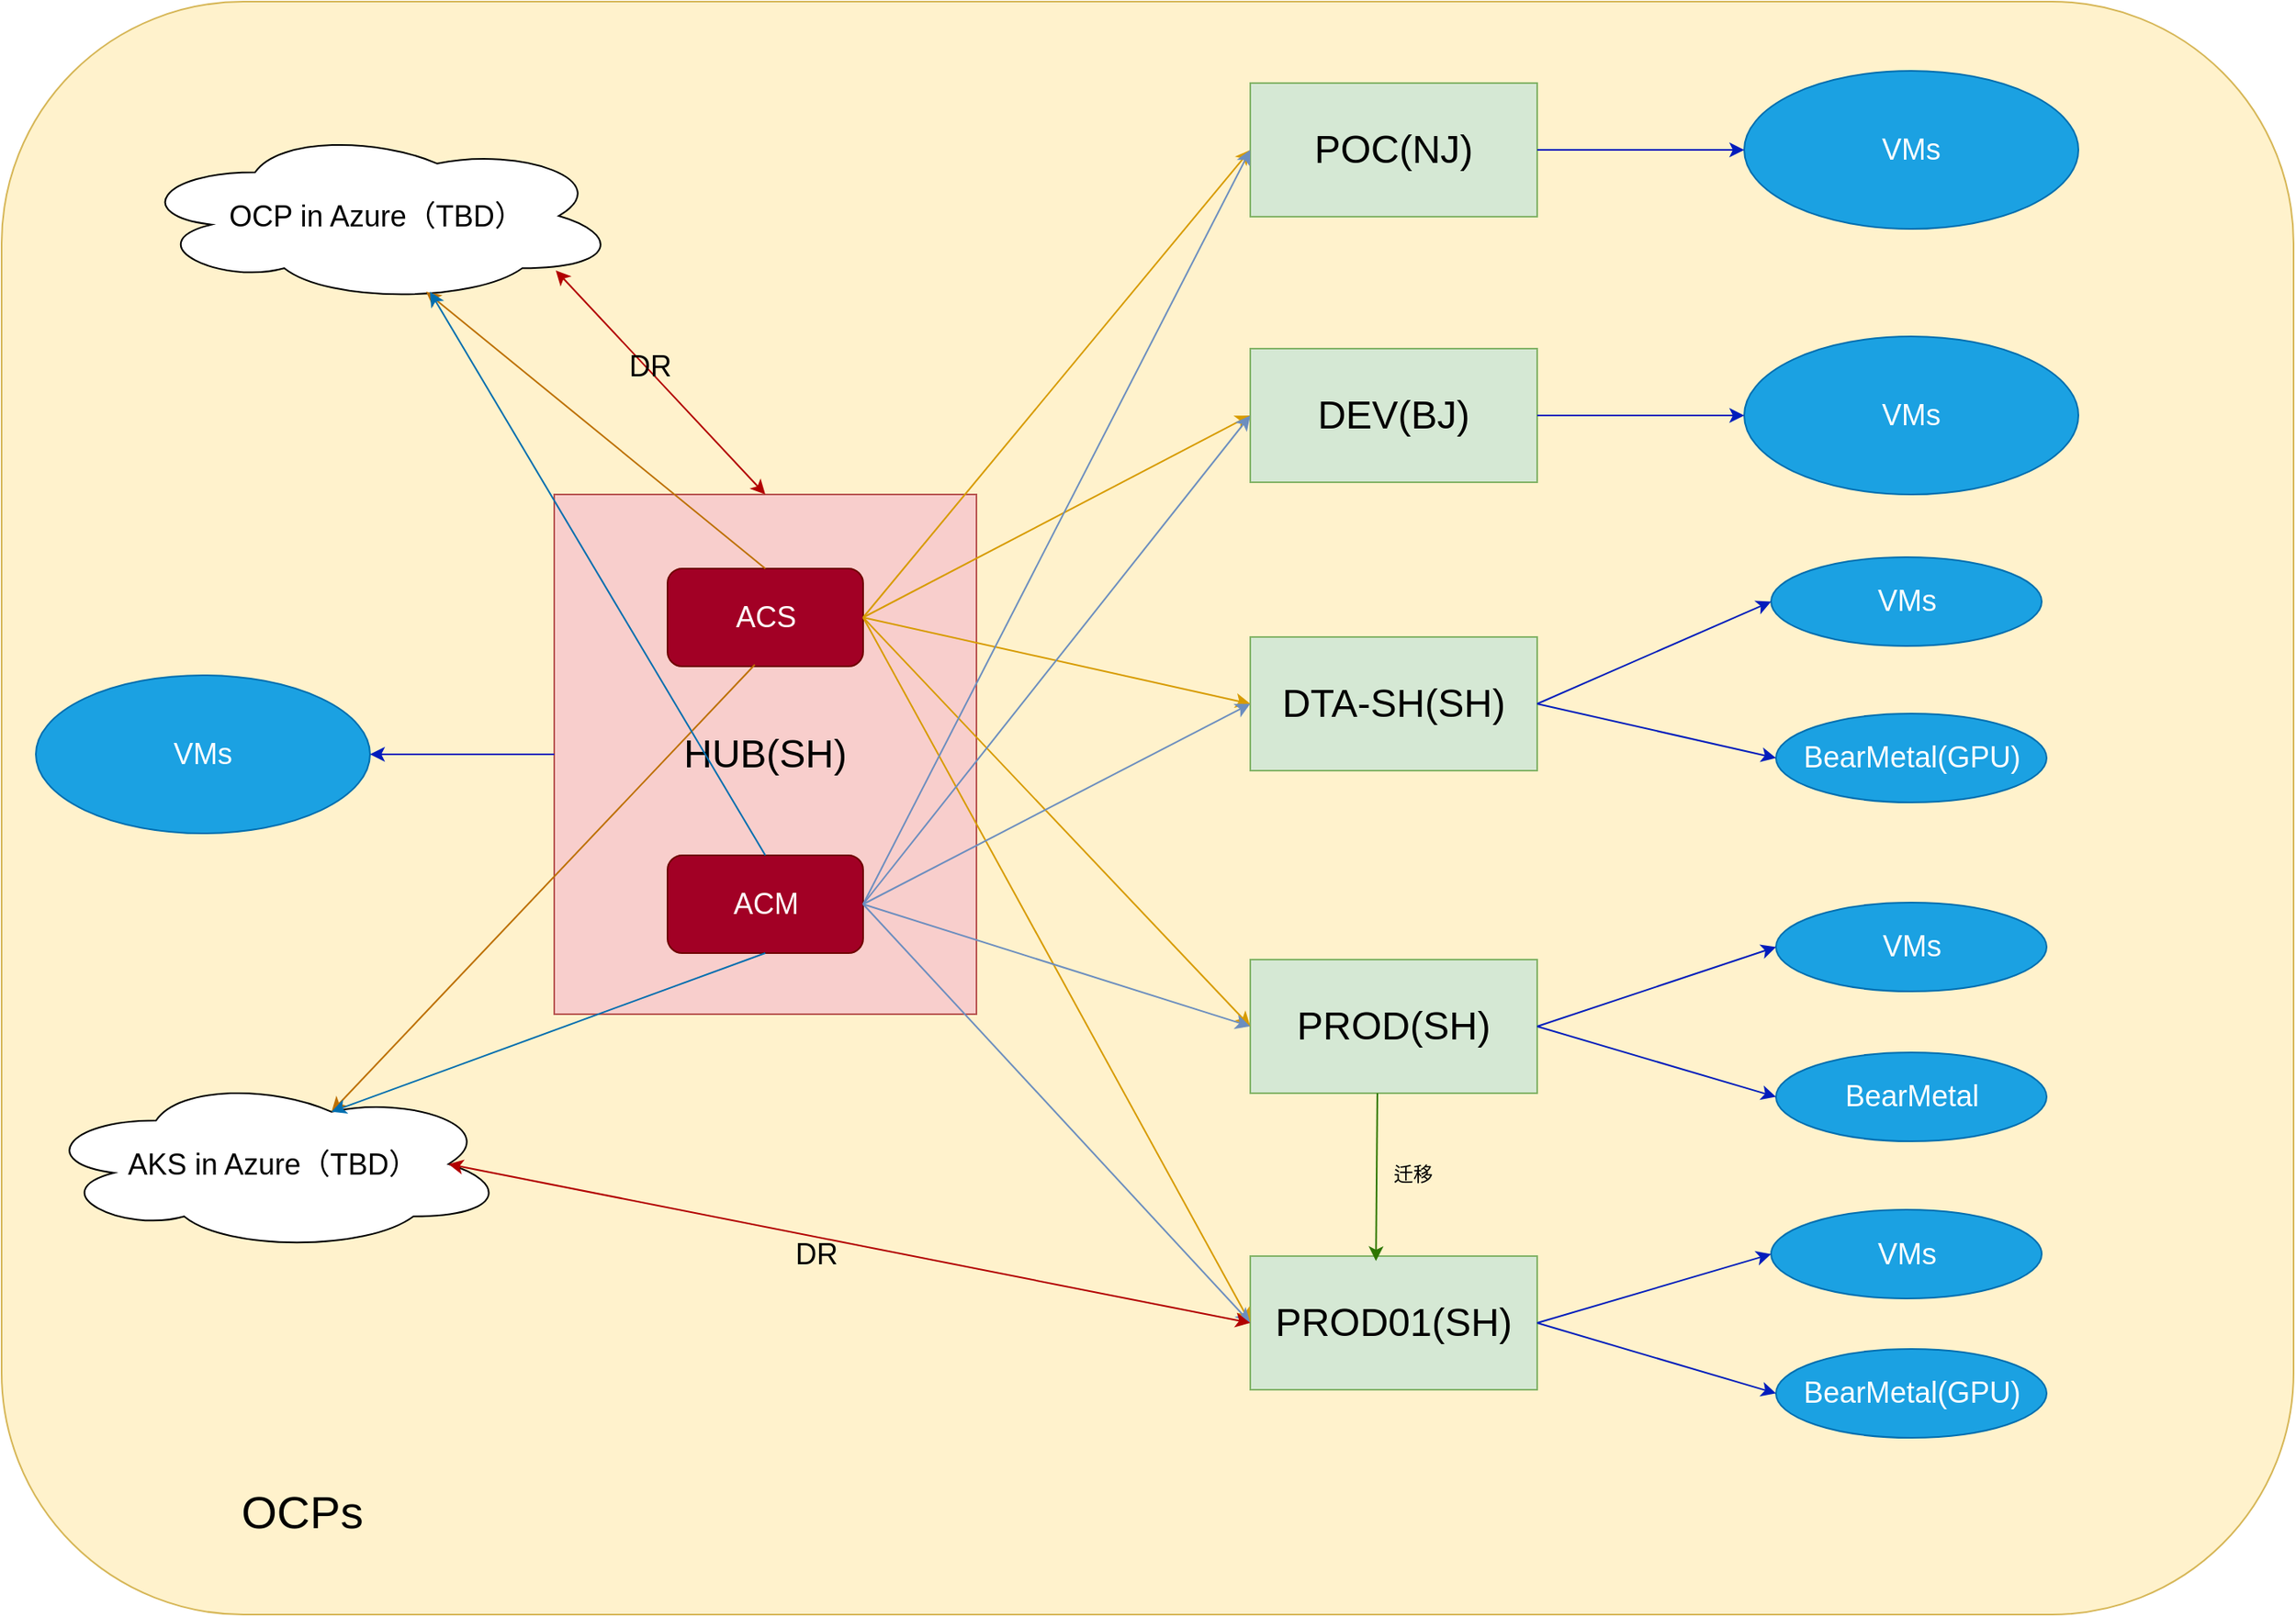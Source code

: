 <mxfile version="24.4.9" type="device">
  <diagram name="第 1 页" id="5XugdJkdsu2VGfoyI9ro">
    <mxGraphModel dx="2954" dy="1144" grid="0" gridSize="10" guides="1" tooltips="1" connect="1" arrows="1" fold="1" page="1" pageScale="1" pageWidth="3300" pageHeight="2339" math="0" shadow="0">
      <root>
        <mxCell id="0" />
        <mxCell id="1" parent="0" />
        <mxCell id="UYFYkontdyzleo6v4zZ4-20" value="" style="rounded=1;whiteSpace=wrap;html=1;fillColor=#fff2cc;strokeColor=#d6b656;" vertex="1" parent="1">
          <mxGeometry x="288" y="246" width="1406" height="990" as="geometry" />
        </mxCell>
        <mxCell id="UYFYkontdyzleo6v4zZ4-2" value="&lt;font style=&quot;font-size: 24px;&quot;&gt;DEV(BJ)&lt;/font&gt;" style="rounded=0;whiteSpace=wrap;html=1;fillColor=#d5e8d4;strokeColor=#82b366;" vertex="1" parent="1">
          <mxGeometry x="1054" y="459" width="176" height="82" as="geometry" />
        </mxCell>
        <mxCell id="UYFYkontdyzleo6v4zZ4-3" value="&lt;font style=&quot;font-size: 24px;&quot;&gt;POC(NJ)&lt;/font&gt;" style="rounded=0;whiteSpace=wrap;html=1;fillColor=#d5e8d4;strokeColor=#82b366;" vertex="1" parent="1">
          <mxGeometry x="1054" y="296" width="176" height="82" as="geometry" />
        </mxCell>
        <mxCell id="UYFYkontdyzleo6v4zZ4-4" value="&lt;font style=&quot;font-size: 24px;&quot;&gt;DTA-SH(SH)&lt;/font&gt;" style="rounded=0;whiteSpace=wrap;html=1;fillColor=#d5e8d4;strokeColor=#82b366;" vertex="1" parent="1">
          <mxGeometry x="1054" y="636" width="176" height="82" as="geometry" />
        </mxCell>
        <mxCell id="UYFYkontdyzleo6v4zZ4-5" value="&lt;font style=&quot;font-size: 24px;&quot;&gt;PROD(SH)&lt;/font&gt;" style="rounded=0;whiteSpace=wrap;html=1;fillColor=#d5e8d4;strokeColor=#82b366;" vertex="1" parent="1">
          <mxGeometry x="1054" y="834" width="176" height="82" as="geometry" />
        </mxCell>
        <mxCell id="UYFYkontdyzleo6v4zZ4-6" value="&lt;font style=&quot;font-size: 24px;&quot;&gt;PROD01(SH)&lt;/font&gt;" style="rounded=0;whiteSpace=wrap;html=1;fillColor=#d5e8d4;strokeColor=#82b366;" vertex="1" parent="1">
          <mxGeometry x="1054" y="1016" width="176" height="82" as="geometry" />
        </mxCell>
        <mxCell id="UYFYkontdyzleo6v4zZ4-7" value="&lt;font style=&quot;font-size: 24px;&quot;&gt;HUB(SH)&lt;/font&gt;" style="rounded=0;whiteSpace=wrap;html=1;fillColor=#f8cecc;strokeColor=#b85450;" vertex="1" parent="1">
          <mxGeometry x="627" y="548.5" width="259" height="319" as="geometry" />
        </mxCell>
        <mxCell id="UYFYkontdyzleo6v4zZ4-8" value="&lt;font style=&quot;font-size: 18px;&quot;&gt;ACM&lt;/font&gt;" style="rounded=1;whiteSpace=wrap;html=1;fillColor=#a20025;fontColor=#ffffff;strokeColor=#6F0000;" vertex="1" parent="1">
          <mxGeometry x="696.5" y="770" width="120" height="60" as="geometry" />
        </mxCell>
        <mxCell id="UYFYkontdyzleo6v4zZ4-9" value="&lt;font style=&quot;font-size: 18px;&quot;&gt;ACS&lt;/font&gt;" style="rounded=1;whiteSpace=wrap;html=1;fillColor=#a20025;fontColor=#ffffff;strokeColor=#6F0000;" vertex="1" parent="1">
          <mxGeometry x="696.5" y="594" width="120" height="60" as="geometry" />
        </mxCell>
        <mxCell id="UYFYkontdyzleo6v4zZ4-10" value="" style="endArrow=classic;html=1;rounded=0;exitX=1;exitY=0.5;exitDx=0;exitDy=0;entryX=0;entryY=0.5;entryDx=0;entryDy=0;fillColor=#ffe6cc;strokeColor=#d79b00;" edge="1" parent="1" source="UYFYkontdyzleo6v4zZ4-9" target="UYFYkontdyzleo6v4zZ4-3">
          <mxGeometry width="50" height="50" relative="1" as="geometry">
            <mxPoint x="890" y="352" as="sourcePoint" />
            <mxPoint x="940" y="302" as="targetPoint" />
          </mxGeometry>
        </mxCell>
        <mxCell id="UYFYkontdyzleo6v4zZ4-11" value="" style="endArrow=classic;html=1;rounded=0;exitX=1;exitY=0.5;exitDx=0;exitDy=0;entryX=0;entryY=0.5;entryDx=0;entryDy=0;fillColor=#ffe6cc;strokeColor=#d79b00;" edge="1" parent="1" source="UYFYkontdyzleo6v4zZ4-9" target="UYFYkontdyzleo6v4zZ4-2">
          <mxGeometry width="50" height="50" relative="1" as="geometry">
            <mxPoint x="820" y="287" as="sourcePoint" />
            <mxPoint x="870" y="237" as="targetPoint" />
          </mxGeometry>
        </mxCell>
        <mxCell id="UYFYkontdyzleo6v4zZ4-12" value="" style="endArrow=classic;html=1;rounded=0;exitX=1;exitY=0.5;exitDx=0;exitDy=0;entryX=0;entryY=0.5;entryDx=0;entryDy=0;fillColor=#ffe6cc;strokeColor=#d79b00;" edge="1" parent="1" source="UYFYkontdyzleo6v4zZ4-9" target="UYFYkontdyzleo6v4zZ4-4">
          <mxGeometry width="50" height="50" relative="1" as="geometry">
            <mxPoint x="1002" y="639" as="sourcePoint" />
            <mxPoint x="1052" y="589" as="targetPoint" />
          </mxGeometry>
        </mxCell>
        <mxCell id="UYFYkontdyzleo6v4zZ4-13" value="" style="endArrow=classic;html=1;rounded=0;exitX=1;exitY=0.5;exitDx=0;exitDy=0;entryX=0;entryY=0.5;entryDx=0;entryDy=0;fillColor=#ffe6cc;strokeColor=#d79b00;" edge="1" parent="1" source="UYFYkontdyzleo6v4zZ4-9" target="UYFYkontdyzleo6v4zZ4-5">
          <mxGeometry width="50" height="50" relative="1" as="geometry">
            <mxPoint x="867" y="360" as="sourcePoint" />
            <mxPoint x="917" y="310" as="targetPoint" />
          </mxGeometry>
        </mxCell>
        <mxCell id="UYFYkontdyzleo6v4zZ4-14" value="" style="endArrow=classic;html=1;rounded=0;exitX=1;exitY=0.5;exitDx=0;exitDy=0;entryX=0;entryY=0.5;entryDx=0;entryDy=0;fillColor=#ffe6cc;strokeColor=#d79b00;" edge="1" parent="1" source="UYFYkontdyzleo6v4zZ4-9" target="UYFYkontdyzleo6v4zZ4-6">
          <mxGeometry width="50" height="50" relative="1" as="geometry">
            <mxPoint x="876" y="343" as="sourcePoint" />
            <mxPoint x="926" y="293" as="targetPoint" />
          </mxGeometry>
        </mxCell>
        <mxCell id="UYFYkontdyzleo6v4zZ4-15" value="" style="endArrow=classic;html=1;rounded=0;exitX=1;exitY=0.5;exitDx=0;exitDy=0;entryX=0;entryY=0.5;entryDx=0;entryDy=0;fillColor=#dae8fc;strokeColor=#6c8ebf;" edge="1" parent="1" source="UYFYkontdyzleo6v4zZ4-8" target="UYFYkontdyzleo6v4zZ4-3">
          <mxGeometry width="50" height="50" relative="1" as="geometry">
            <mxPoint x="873" y="394" as="sourcePoint" />
            <mxPoint x="923" y="344" as="targetPoint" />
          </mxGeometry>
        </mxCell>
        <mxCell id="UYFYkontdyzleo6v4zZ4-16" value="" style="endArrow=classic;html=1;rounded=0;exitX=1;exitY=0.5;exitDx=0;exitDy=0;entryX=0;entryY=0.5;entryDx=0;entryDy=0;fillColor=#dae8fc;strokeColor=#6c8ebf;" edge="1" parent="1" source="UYFYkontdyzleo6v4zZ4-8" target="UYFYkontdyzleo6v4zZ4-2">
          <mxGeometry width="50" height="50" relative="1" as="geometry">
            <mxPoint x="1002" y="639" as="sourcePoint" />
            <mxPoint x="1052" y="589" as="targetPoint" />
          </mxGeometry>
        </mxCell>
        <mxCell id="UYFYkontdyzleo6v4zZ4-17" value="" style="endArrow=classic;html=1;rounded=0;exitX=1;exitY=0.5;exitDx=0;exitDy=0;entryX=0;entryY=0.5;entryDx=0;entryDy=0;fillColor=#dae8fc;strokeColor=#6c8ebf;" edge="1" parent="1" source="UYFYkontdyzleo6v4zZ4-8" target="UYFYkontdyzleo6v4zZ4-4">
          <mxGeometry width="50" height="50" relative="1" as="geometry">
            <mxPoint x="1002" y="639" as="sourcePoint" />
            <mxPoint x="1052" y="589" as="targetPoint" />
          </mxGeometry>
        </mxCell>
        <mxCell id="UYFYkontdyzleo6v4zZ4-18" value="" style="endArrow=classic;html=1;rounded=0;exitX=1;exitY=0.5;exitDx=0;exitDy=0;entryX=0;entryY=0.5;entryDx=0;entryDy=0;fillColor=#dae8fc;strokeColor=#6c8ebf;" edge="1" parent="1" source="UYFYkontdyzleo6v4zZ4-8" target="UYFYkontdyzleo6v4zZ4-5">
          <mxGeometry width="50" height="50" relative="1" as="geometry">
            <mxPoint x="1002" y="639" as="sourcePoint" />
            <mxPoint x="1052" y="589" as="targetPoint" />
          </mxGeometry>
        </mxCell>
        <mxCell id="UYFYkontdyzleo6v4zZ4-19" value="" style="endArrow=classic;html=1;rounded=0;exitX=1;exitY=0.5;exitDx=0;exitDy=0;entryX=0;entryY=0.5;entryDx=0;entryDy=0;fillColor=#dae8fc;strokeColor=#6c8ebf;" edge="1" parent="1" source="UYFYkontdyzleo6v4zZ4-8" target="UYFYkontdyzleo6v4zZ4-6">
          <mxGeometry width="50" height="50" relative="1" as="geometry">
            <mxPoint x="1002" y="639" as="sourcePoint" />
            <mxPoint x="1052" y="589" as="targetPoint" />
          </mxGeometry>
        </mxCell>
        <mxCell id="UYFYkontdyzleo6v4zZ4-22" value="&lt;font style=&quot;font-size: 28px;&quot;&gt;OCPs&lt;/font&gt;" style="text;html=1;align=center;verticalAlign=middle;whiteSpace=wrap;rounded=0;" vertex="1" parent="1">
          <mxGeometry x="396" y="1136" width="153" height="73" as="geometry" />
        </mxCell>
        <mxCell id="UYFYkontdyzleo6v4zZ4-25" value="&lt;font style=&quot;font-size: 18px;&quot;&gt;VMs&lt;/font&gt;" style="ellipse;whiteSpace=wrap;html=1;fillColor=#1ba1e2;fontColor=#ffffff;strokeColor=#006EAF;" vertex="1" parent="1">
          <mxGeometry x="1357" y="288.5" width="205" height="97" as="geometry" />
        </mxCell>
        <mxCell id="UYFYkontdyzleo6v4zZ4-26" value="&lt;font style=&quot;font-size: 18px;&quot;&gt;VMs&lt;/font&gt;" style="ellipse;whiteSpace=wrap;html=1;fillColor=#1ba1e2;fontColor=#ffffff;strokeColor=#006EAF;" vertex="1" parent="1">
          <mxGeometry x="1357" y="451.5" width="205" height="97" as="geometry" />
        </mxCell>
        <mxCell id="UYFYkontdyzleo6v4zZ4-27" value="&lt;font style=&quot;font-size: 18px;&quot;&gt;VMs&lt;/font&gt;" style="ellipse;whiteSpace=wrap;html=1;fillColor=#1ba1e2;fontColor=#ffffff;strokeColor=#006EAF;" vertex="1" parent="1">
          <mxGeometry x="1373.5" y="587" width="166" height="54.5" as="geometry" />
        </mxCell>
        <mxCell id="UYFYkontdyzleo6v4zZ4-28" value="&lt;font style=&quot;font-size: 18px;&quot;&gt;BearMetal(GPU)&lt;/font&gt;" style="ellipse;whiteSpace=wrap;html=1;fillColor=#1ba1e2;fontColor=#ffffff;strokeColor=#006EAF;" vertex="1" parent="1">
          <mxGeometry x="1376.5" y="683" width="166" height="54.5" as="geometry" />
        </mxCell>
        <mxCell id="UYFYkontdyzleo6v4zZ4-29" value="&lt;font style=&quot;font-size: 18px;&quot;&gt;VMs&lt;/font&gt;" style="ellipse;whiteSpace=wrap;html=1;fillColor=#1ba1e2;fontColor=#ffffff;strokeColor=#006EAF;" vertex="1" parent="1">
          <mxGeometry x="1376.5" y="799" width="166" height="54.5" as="geometry" />
        </mxCell>
        <mxCell id="UYFYkontdyzleo6v4zZ4-30" value="&lt;span style=&quot;font-size: 18px;&quot;&gt;BearMetal&lt;/span&gt;" style="ellipse;whiteSpace=wrap;html=1;fillColor=#1ba1e2;fontColor=#ffffff;strokeColor=#006EAF;" vertex="1" parent="1">
          <mxGeometry x="1376.5" y="891" width="166" height="54.5" as="geometry" />
        </mxCell>
        <mxCell id="UYFYkontdyzleo6v4zZ4-31" value="&lt;font style=&quot;font-size: 18px;&quot;&gt;VMs&lt;/font&gt;" style="ellipse;whiteSpace=wrap;html=1;fillColor=#1ba1e2;fontColor=#ffffff;strokeColor=#006EAF;" vertex="1" parent="1">
          <mxGeometry x="1373.5" y="987.5" width="166" height="54.5" as="geometry" />
        </mxCell>
        <mxCell id="UYFYkontdyzleo6v4zZ4-32" value="&lt;font style=&quot;font-size: 18px;&quot;&gt;BearMetal(GPU)&lt;/font&gt;" style="ellipse;whiteSpace=wrap;html=1;fillColor=#1ba1e2;fontColor=#ffffff;strokeColor=#006EAF;" vertex="1" parent="1">
          <mxGeometry x="1376.5" y="1073" width="166" height="54.5" as="geometry" />
        </mxCell>
        <mxCell id="UYFYkontdyzleo6v4zZ4-33" value="" style="endArrow=classic;html=1;rounded=0;exitX=1;exitY=0.5;exitDx=0;exitDy=0;fillColor=#0050ef;strokeColor=#001DBC;" edge="1" parent="1" source="UYFYkontdyzleo6v4zZ4-3" target="UYFYkontdyzleo6v4zZ4-25">
          <mxGeometry width="50" height="50" relative="1" as="geometry">
            <mxPoint x="1329" y="189" as="sourcePoint" />
            <mxPoint x="1379" y="139" as="targetPoint" />
          </mxGeometry>
        </mxCell>
        <mxCell id="UYFYkontdyzleo6v4zZ4-34" value="" style="endArrow=classic;html=1;rounded=0;exitX=1;exitY=0.5;exitDx=0;exitDy=0;entryX=0;entryY=0.5;entryDx=0;entryDy=0;fillColor=#0050ef;strokeColor=#001DBC;" edge="1" parent="1" source="UYFYkontdyzleo6v4zZ4-2" target="UYFYkontdyzleo6v4zZ4-26">
          <mxGeometry width="50" height="50" relative="1" as="geometry">
            <mxPoint x="993" y="675" as="sourcePoint" />
            <mxPoint x="1043" y="625" as="targetPoint" />
          </mxGeometry>
        </mxCell>
        <mxCell id="UYFYkontdyzleo6v4zZ4-35" value="" style="endArrow=classic;html=1;rounded=0;exitX=1;exitY=0.5;exitDx=0;exitDy=0;entryX=0;entryY=0.5;entryDx=0;entryDy=0;fillColor=#0050ef;strokeColor=#001DBC;" edge="1" parent="1" source="UYFYkontdyzleo6v4zZ4-4" target="UYFYkontdyzleo6v4zZ4-27">
          <mxGeometry width="50" height="50" relative="1" as="geometry">
            <mxPoint x="1304" y="214" as="sourcePoint" />
            <mxPoint x="1354" y="164" as="targetPoint" />
          </mxGeometry>
        </mxCell>
        <mxCell id="UYFYkontdyzleo6v4zZ4-36" value="" style="endArrow=classic;html=1;rounded=0;exitX=1;exitY=0.5;exitDx=0;exitDy=0;entryX=0;entryY=0.5;entryDx=0;entryDy=0;fillColor=#0050ef;strokeColor=#001DBC;" edge="1" parent="1" source="UYFYkontdyzleo6v4zZ4-4" target="UYFYkontdyzleo6v4zZ4-28">
          <mxGeometry width="50" height="50" relative="1" as="geometry">
            <mxPoint x="993" y="675" as="sourcePoint" />
            <mxPoint x="1043" y="625" as="targetPoint" />
          </mxGeometry>
        </mxCell>
        <mxCell id="UYFYkontdyzleo6v4zZ4-37" value="" style="endArrow=classic;html=1;rounded=0;exitX=1;exitY=0.5;exitDx=0;exitDy=0;entryX=0;entryY=0.5;entryDx=0;entryDy=0;fillColor=#0050ef;strokeColor=#001DBC;" edge="1" parent="1" source="UYFYkontdyzleo6v4zZ4-5" target="UYFYkontdyzleo6v4zZ4-29">
          <mxGeometry width="50" height="50" relative="1" as="geometry">
            <mxPoint x="1266" y="862" as="sourcePoint" />
            <mxPoint x="1316" y="812" as="targetPoint" />
          </mxGeometry>
        </mxCell>
        <mxCell id="UYFYkontdyzleo6v4zZ4-38" value="" style="endArrow=classic;html=1;rounded=0;exitX=1;exitY=0.5;exitDx=0;exitDy=0;entryX=0;entryY=0.5;entryDx=0;entryDy=0;fillColor=#0050ef;strokeColor=#001DBC;" edge="1" parent="1" source="UYFYkontdyzleo6v4zZ4-5" target="UYFYkontdyzleo6v4zZ4-30">
          <mxGeometry width="50" height="50" relative="1" as="geometry">
            <mxPoint x="1298" y="991" as="sourcePoint" />
            <mxPoint x="1348" y="941" as="targetPoint" />
          </mxGeometry>
        </mxCell>
        <mxCell id="UYFYkontdyzleo6v4zZ4-39" value="" style="endArrow=classic;html=1;rounded=0;exitX=1;exitY=0.5;exitDx=0;exitDy=0;entryX=0;entryY=0.5;entryDx=0;entryDy=0;fillColor=#0050ef;strokeColor=#001DBC;" edge="1" parent="1" source="UYFYkontdyzleo6v4zZ4-6" target="UYFYkontdyzleo6v4zZ4-31">
          <mxGeometry width="50" height="50" relative="1" as="geometry">
            <mxPoint x="1273" y="1004" as="sourcePoint" />
            <mxPoint x="1323" y="954" as="targetPoint" />
          </mxGeometry>
        </mxCell>
        <mxCell id="UYFYkontdyzleo6v4zZ4-40" value="" style="endArrow=classic;html=1;rounded=0;exitX=1;exitY=0.5;exitDx=0;exitDy=0;entryX=0;entryY=0.5;entryDx=0;entryDy=0;fillColor=#0050ef;strokeColor=#001DBC;" edge="1" parent="1" source="UYFYkontdyzleo6v4zZ4-6" target="UYFYkontdyzleo6v4zZ4-32">
          <mxGeometry width="50" height="50" relative="1" as="geometry">
            <mxPoint x="1300" y="1181" as="sourcePoint" />
            <mxPoint x="1350" y="1131" as="targetPoint" />
          </mxGeometry>
        </mxCell>
        <mxCell id="UYFYkontdyzleo6v4zZ4-41" value="" style="endArrow=classic;html=1;rounded=0;exitX=0.443;exitY=1;exitDx=0;exitDy=0;exitPerimeter=0;entryX=0.438;entryY=0.037;entryDx=0;entryDy=0;entryPerimeter=0;fillColor=#60a917;strokeColor=#2D7600;" edge="1" parent="1" source="UYFYkontdyzleo6v4zZ4-5" target="UYFYkontdyzleo6v4zZ4-6">
          <mxGeometry width="50" height="50" relative="1" as="geometry">
            <mxPoint x="1667" y="971" as="sourcePoint" />
            <mxPoint x="1717" y="921" as="targetPoint" />
          </mxGeometry>
        </mxCell>
        <mxCell id="UYFYkontdyzleo6v4zZ4-42" value="&lt;blockquote style=&quot;margin: 0 0 0 40px; border: none; padding: 0px;&quot;&gt;迁移&lt;/blockquote&gt;" style="text;html=1;align=left;verticalAlign=middle;whiteSpace=wrap;rounded=0;" vertex="1" parent="1">
          <mxGeometry x="1100" y="951" width="84" height="30" as="geometry" />
        </mxCell>
        <mxCell id="UYFYkontdyzleo6v4zZ4-43" value="&lt;font style=&quot;font-size: 18px;&quot;&gt;VMs&lt;/font&gt;" style="ellipse;whiteSpace=wrap;html=1;fillColor=#1ba1e2;fontColor=#ffffff;strokeColor=#006EAF;" vertex="1" parent="1">
          <mxGeometry x="309" y="659.5" width="205" height="97" as="geometry" />
        </mxCell>
        <mxCell id="UYFYkontdyzleo6v4zZ4-44" value="" style="endArrow=classic;html=1;rounded=0;exitX=0;exitY=0.5;exitDx=0;exitDy=0;entryX=1;entryY=0.5;entryDx=0;entryDy=0;fillColor=#0050ef;strokeColor=#001DBC;" edge="1" parent="1" source="UYFYkontdyzleo6v4zZ4-7" target="UYFYkontdyzleo6v4zZ4-43">
          <mxGeometry width="50" height="50" relative="1" as="geometry">
            <mxPoint x="508" y="928" as="sourcePoint" />
            <mxPoint x="558" y="878" as="targetPoint" />
          </mxGeometry>
        </mxCell>
        <mxCell id="UYFYkontdyzleo6v4zZ4-45" value="&lt;font style=&quot;font-size: 18px;&quot;&gt;OCP in Azure&lt;/font&gt;&lt;span style=&quot;font-size: 18px;&quot;&gt;（TBD）&lt;/span&gt;" style="ellipse;shape=cloud;whiteSpace=wrap;html=1;" vertex="1" parent="1">
          <mxGeometry x="369" y="324" width="298" height="107" as="geometry" />
        </mxCell>
        <mxCell id="UYFYkontdyzleo6v4zZ4-46" value="&lt;font style=&quot;font-size: 18px;&quot;&gt;AKS in Azure&lt;/font&gt;&lt;span style=&quot;font-size: 18px;&quot;&gt;（TBD）&lt;/span&gt;" style="ellipse;shape=cloud;whiteSpace=wrap;html=1;" vertex="1" parent="1">
          <mxGeometry x="311" y="906" width="287" height="107" as="geometry" />
        </mxCell>
        <mxCell id="UYFYkontdyzleo6v4zZ4-47" value="" style="endArrow=classic;startArrow=classic;html=1;rounded=0;exitX=0.869;exitY=0.813;exitDx=0;exitDy=0;exitPerimeter=0;entryX=0.5;entryY=0;entryDx=0;entryDy=0;fillColor=#e51400;strokeColor=#B20000;" edge="1" parent="1" source="UYFYkontdyzleo6v4zZ4-45" target="UYFYkontdyzleo6v4zZ4-7">
          <mxGeometry width="50" height="50" relative="1" as="geometry">
            <mxPoint x="738" y="439" as="sourcePoint" />
            <mxPoint x="788" y="389" as="targetPoint" />
          </mxGeometry>
        </mxCell>
        <mxCell id="UYFYkontdyzleo6v4zZ4-48" value="" style="endArrow=classic;startArrow=classic;html=1;rounded=0;exitX=0.875;exitY=0.5;exitDx=0;exitDy=0;exitPerimeter=0;entryX=0;entryY=0.5;entryDx=0;entryDy=0;fillColor=#e51400;strokeColor=#B20000;" edge="1" parent="1" source="UYFYkontdyzleo6v4zZ4-46" target="UYFYkontdyzleo6v4zZ4-6">
          <mxGeometry width="50" height="50" relative="1" as="geometry">
            <mxPoint x="993" y="866" as="sourcePoint" />
            <mxPoint x="1043" y="816" as="targetPoint" />
          </mxGeometry>
        </mxCell>
        <mxCell id="UYFYkontdyzleo6v4zZ4-49" value="&lt;font style=&quot;font-size: 18px;&quot;&gt;DR&lt;/font&gt;" style="text;html=1;align=center;verticalAlign=middle;whiteSpace=wrap;rounded=0;" vertex="1" parent="1">
          <mxGeometry x="619" y="455" width="134" height="30" as="geometry" />
        </mxCell>
        <mxCell id="UYFYkontdyzleo6v4zZ4-51" value="&lt;font style=&quot;font-size: 18px;&quot;&gt;DR&lt;/font&gt;" style="text;html=1;align=center;verticalAlign=middle;whiteSpace=wrap;rounded=0;" vertex="1" parent="1">
          <mxGeometry x="721" y="999.75" width="134" height="30" as="geometry" />
        </mxCell>
        <mxCell id="UYFYkontdyzleo6v4zZ4-52" value="" style="endArrow=classic;html=1;rounded=0;exitX=0.5;exitY=0;exitDx=0;exitDy=0;entryX=0.602;entryY=0.935;entryDx=0;entryDy=0;entryPerimeter=0;fillColor=#f0a30a;strokeColor=#BD7000;" edge="1" parent="1" source="UYFYkontdyzleo6v4zZ4-9" target="UYFYkontdyzleo6v4zZ4-45">
          <mxGeometry width="50" height="50" relative="1" as="geometry">
            <mxPoint x="522" y="620" as="sourcePoint" />
            <mxPoint x="572" y="570" as="targetPoint" />
          </mxGeometry>
        </mxCell>
        <mxCell id="UYFYkontdyzleo6v4zZ4-53" value="" style="endArrow=classic;html=1;rounded=0;exitX=0.446;exitY=0.983;exitDx=0;exitDy=0;exitPerimeter=0;entryX=0.625;entryY=0.2;entryDx=0;entryDy=0;entryPerimeter=0;fillColor=#f0a30a;strokeColor=#BD7000;" edge="1" parent="1" source="UYFYkontdyzleo6v4zZ4-9" target="UYFYkontdyzleo6v4zZ4-46">
          <mxGeometry width="50" height="50" relative="1" as="geometry">
            <mxPoint x="503" y="936" as="sourcePoint" />
            <mxPoint x="553" y="886" as="targetPoint" />
          </mxGeometry>
        </mxCell>
        <mxCell id="UYFYkontdyzleo6v4zZ4-54" value="" style="endArrow=classic;html=1;rounded=0;exitX=0.5;exitY=0;exitDx=0;exitDy=0;entryX=0.61;entryY=0.935;entryDx=0;entryDy=0;entryPerimeter=0;fillColor=#1ba1e2;strokeColor=#006EAF;" edge="1" parent="1" source="UYFYkontdyzleo6v4zZ4-8" target="UYFYkontdyzleo6v4zZ4-45">
          <mxGeometry width="50" height="50" relative="1" as="geometry">
            <mxPoint x="721" y="1156" as="sourcePoint" />
            <mxPoint x="771" y="1106" as="targetPoint" />
          </mxGeometry>
        </mxCell>
        <mxCell id="UYFYkontdyzleo6v4zZ4-55" value="" style="endArrow=classic;html=1;rounded=0;exitX=0.5;exitY=1;exitDx=0;exitDy=0;entryX=0.625;entryY=0.2;entryDx=0;entryDy=0;entryPerimeter=0;fillColor=#1ba1e2;strokeColor=#006EAF;" edge="1" parent="1" source="UYFYkontdyzleo6v4zZ4-8" target="UYFYkontdyzleo6v4zZ4-46">
          <mxGeometry width="50" height="50" relative="1" as="geometry">
            <mxPoint x="681" y="1140" as="sourcePoint" />
            <mxPoint x="731" y="1090" as="targetPoint" />
          </mxGeometry>
        </mxCell>
      </root>
    </mxGraphModel>
  </diagram>
</mxfile>
